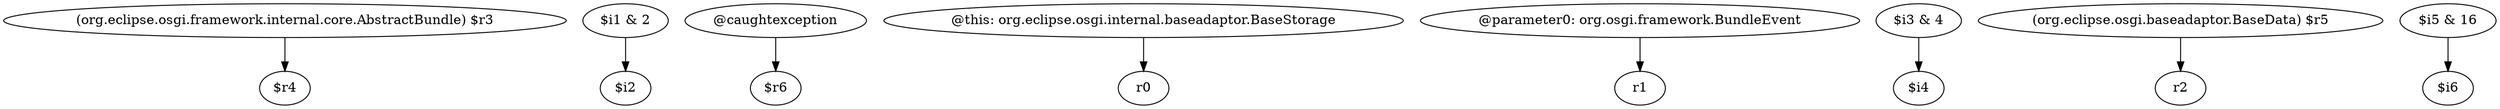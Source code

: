 digraph g {
0[label="(org.eclipse.osgi.framework.internal.core.AbstractBundle) $r3"]
1[label="$r4"]
0->1[label=""]
2[label="$i1 & 2"]
3[label="$i2"]
2->3[label=""]
4[label="@caughtexception"]
5[label="$r6"]
4->5[label=""]
6[label="@this: org.eclipse.osgi.internal.baseadaptor.BaseStorage"]
7[label="r0"]
6->7[label=""]
8[label="@parameter0: org.osgi.framework.BundleEvent"]
9[label="r1"]
8->9[label=""]
10[label="$i3 & 4"]
11[label="$i4"]
10->11[label=""]
12[label="(org.eclipse.osgi.baseadaptor.BaseData) $r5"]
13[label="r2"]
12->13[label=""]
14[label="$i5 & 16"]
15[label="$i6"]
14->15[label=""]
}